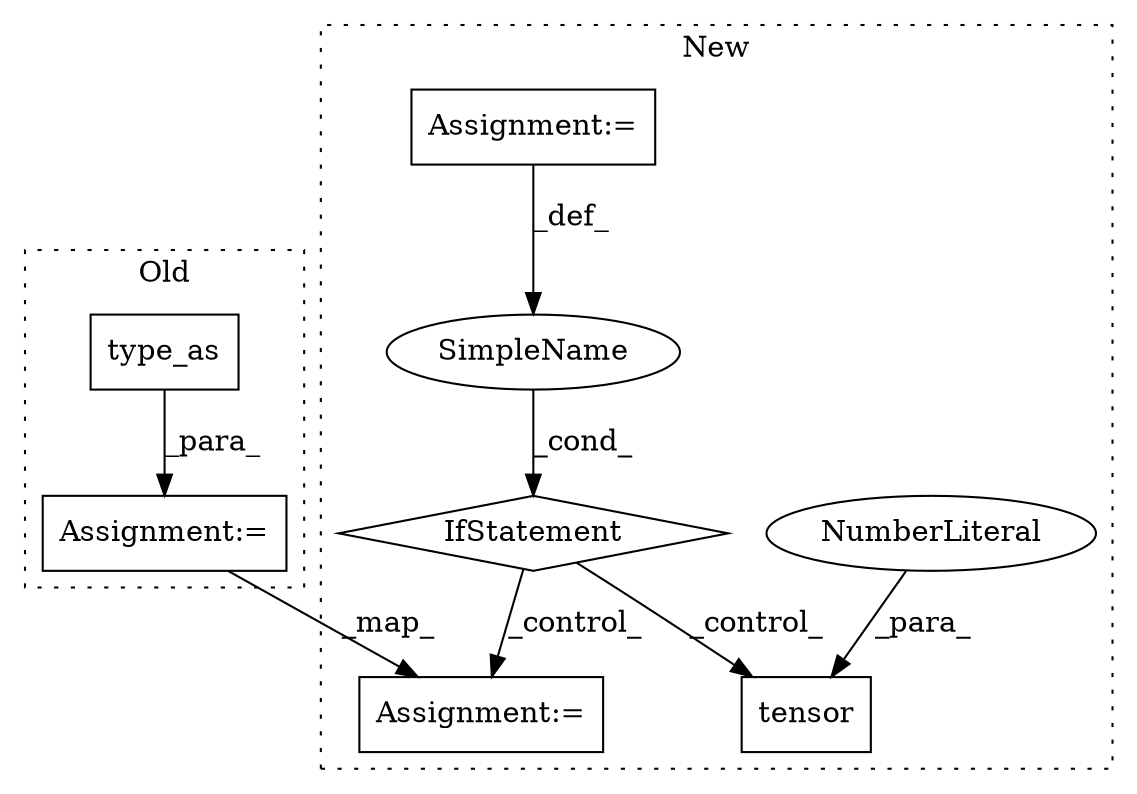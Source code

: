 digraph G {
subgraph cluster0 {
1 [label="type_as" a="32" s="1219,1233" l="8,1" shape="box"];
5 [label="Assignment:=" a="7" s="1254" l="1" shape="box"];
label = "Old";
style="dotted";
}
subgraph cluster1 {
2 [label="IfStatement" a="25" s="1001,1017" l="4,2" shape="diamond"];
3 [label="Assignment:=" a="7" s="628" l="5" shape="box"];
4 [label="Assignment:=" a="7" s="1417" l="1" shape="box"];
6 [label="SimpleName" a="42" s="" l="" shape="ellipse"];
7 [label="tensor" a="32" s="1042,1050" l="7,1" shape="box"];
8 [label="NumberLiteral" a="34" s="1049" l="1" shape="ellipse"];
label = "New";
style="dotted";
}
1 -> 5 [label="_para_"];
2 -> 7 [label="_control_"];
2 -> 4 [label="_control_"];
3 -> 6 [label="_def_"];
5 -> 4 [label="_map_"];
6 -> 2 [label="_cond_"];
8 -> 7 [label="_para_"];
}